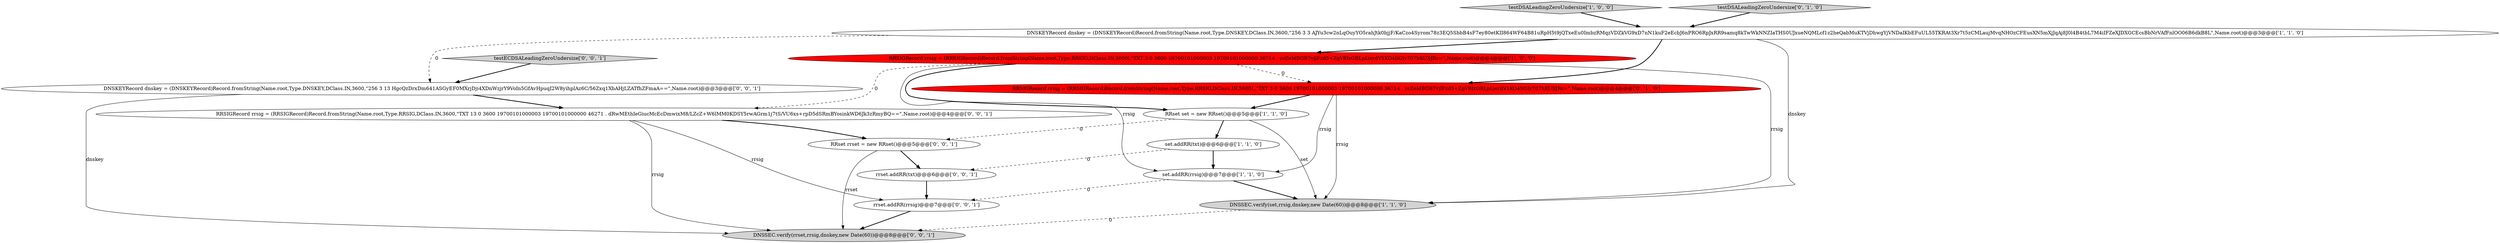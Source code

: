 digraph {
0 [style = filled, label = "set.addRR(rrsig)@@@7@@@['1', '1', '0']", fillcolor = white, shape = ellipse image = "AAA0AAABBB1BBB"];
11 [style = filled, label = "rrset.addRR(txt)@@@6@@@['0', '0', '1']", fillcolor = white, shape = ellipse image = "AAA0AAABBB3BBB"];
9 [style = filled, label = "rrset.addRR(rrsig)@@@7@@@['0', '0', '1']", fillcolor = white, shape = ellipse image = "AAA0AAABBB3BBB"];
4 [style = filled, label = "testDSALeadingZeroUndersize['1', '0', '0']", fillcolor = lightgray, shape = diamond image = "AAA0AAABBB1BBB"];
15 [style = filled, label = "DNSSEC.verify(rrset,rrsig,dnskey,new Date(60))@@@8@@@['0', '0', '1']", fillcolor = lightgray, shape = ellipse image = "AAA0AAABBB3BBB"];
10 [style = filled, label = "DNSKEYRecord dnskey = (DNSKEYRecord)Record.fromString(Name.root,Type.DNSKEY,DClass.IN,3600,\"256 3 13 HgcQzDrxDm641ASGyEF0MXrjDji4XDnWzjrY9VoIn5GfAvHpuqI2W8yihplAz6C/56Zxq1XbAHjLZATfhZFmaA==\",Name.root)@@@3@@@['0', '0', '1']", fillcolor = white, shape = ellipse image = "AAA0AAABBB3BBB"];
13 [style = filled, label = "testECDSALeadingZeroUndersize['0', '0', '1']", fillcolor = lightgray, shape = diamond image = "AAA0AAABBB3BBB"];
8 [style = filled, label = "testDSALeadingZeroUndersize['0', '1', '0']", fillcolor = lightgray, shape = diamond image = "AAA0AAABBB2BBB"];
1 [style = filled, label = "RRSIGRecord rrsig = (RRSIGRecord)Record.fromString(Name.root,Type.RRSIG,DClass.IN,3600l,\"TXT 3 0 3600 19700101000003 19700101000000 36714 . ycZeIdBGB7vjlFzd5+ZgV8IxGRLpLierdV1KO4SGIy707hKUXJRc=\",Name.root)@@@4@@@['1', '0', '0']", fillcolor = red, shape = ellipse image = "AAA1AAABBB1BBB"];
2 [style = filled, label = "set.addRR(txt)@@@6@@@['1', '1', '0']", fillcolor = white, shape = ellipse image = "AAA0AAABBB1BBB"];
5 [style = filled, label = "RRset set = new RRset()@@@5@@@['1', '1', '0']", fillcolor = white, shape = ellipse image = "AAA0AAABBB1BBB"];
12 [style = filled, label = "RRSIGRecord rrsig = (RRSIGRecord)Record.fromString(Name.root,Type.RRSIG,DClass.IN,3600,\"TXT 13 0 3600 19700101000003 19700101000000 46271 . dRwMEthIeGiucMcEcDmwixM8/LZcZ+W6lMM0KDSY5rwAGrm1j7tS/VU6xs+rpD5dSRmBYosinkWD6Jk3zRmyBQ==\",Name.root)@@@4@@@['0', '0', '1']", fillcolor = white, shape = ellipse image = "AAA0AAABBB3BBB"];
6 [style = filled, label = "DNSKEYRecord dnskey = (DNSKEYRecord)Record.fromString(Name.root,Type.DNSKEY,DClass.IN,3600,\"256 3 3 AJYu3cw2nLqOuyYO5rahJtk0bjjF/KaCzo4Syrom78z3EQ5SbbB4sF7ey80etKII864WF64B81uRpH5t9jQTxeEu0ImbzRMqzVDZkVG9xD7nN1kuF2eEcbJ6nPRO6RpJxRR9samq8kTwWkNNZIaTHS0UJxueNQMLcf1z2heQabMuKTVjDhwgYjVNDaIKbEFuUL55TKRAt3Xr7t5zCMLaujMvqNHOzCFEusXN5mXjJqAj8J0l4B4tbL7M4iIFZeXJDXGCEcsBbNrVAfFnlOO06B6dkB8L\",Name.root)@@@3@@@['1', '1', '0']", fillcolor = white, shape = ellipse image = "AAA0AAABBB1BBB"];
14 [style = filled, label = "RRset rrset = new RRset()@@@5@@@['0', '0', '1']", fillcolor = white, shape = ellipse image = "AAA0AAABBB3BBB"];
7 [style = filled, label = "RRSIGRecord rrsig = (RRSIGRecord)Record.fromString(Name.root,Type.RRSIG,DClass.IN,3600L,\"TXT 3 0 3600 19700101000003 19700101000000 36714 . ycZeIdBGB7vjlFzd5+ZgV8IxGRLpLierdV1KO4SGIy707hKUXJRc=\",Name.root)@@@4@@@['0', '1', '0']", fillcolor = red, shape = ellipse image = "AAA1AAABBB2BBB"];
3 [style = filled, label = "DNSSEC.verify(set,rrsig,dnskey,new Date(60))@@@8@@@['1', '1', '0']", fillcolor = lightgray, shape = ellipse image = "AAA0AAABBB1BBB"];
1->5 [style = bold, label=""];
0->3 [style = bold, label=""];
13->10 [style = bold, label=""];
5->14 [style = dashed, label="0"];
4->6 [style = bold, label=""];
8->6 [style = bold, label=""];
10->15 [style = solid, label="dnskey"];
11->9 [style = bold, label=""];
1->3 [style = solid, label="rrsig"];
6->10 [style = dashed, label="0"];
6->1 [style = bold, label=""];
1->12 [style = dashed, label="0"];
14->15 [style = solid, label="rrset"];
5->2 [style = bold, label=""];
7->5 [style = bold, label=""];
2->0 [style = bold, label=""];
12->9 [style = solid, label="rrsig"];
10->12 [style = bold, label=""];
9->15 [style = bold, label=""];
12->14 [style = bold, label=""];
7->0 [style = solid, label="rrsig"];
3->15 [style = dashed, label="0"];
2->11 [style = dashed, label="0"];
5->3 [style = solid, label="set"];
7->3 [style = solid, label="rrsig"];
0->9 [style = dashed, label="0"];
12->15 [style = solid, label="rrsig"];
1->0 [style = solid, label="rrsig"];
6->7 [style = bold, label=""];
1->7 [style = dashed, label="0"];
14->11 [style = bold, label=""];
6->3 [style = solid, label="dnskey"];
}
